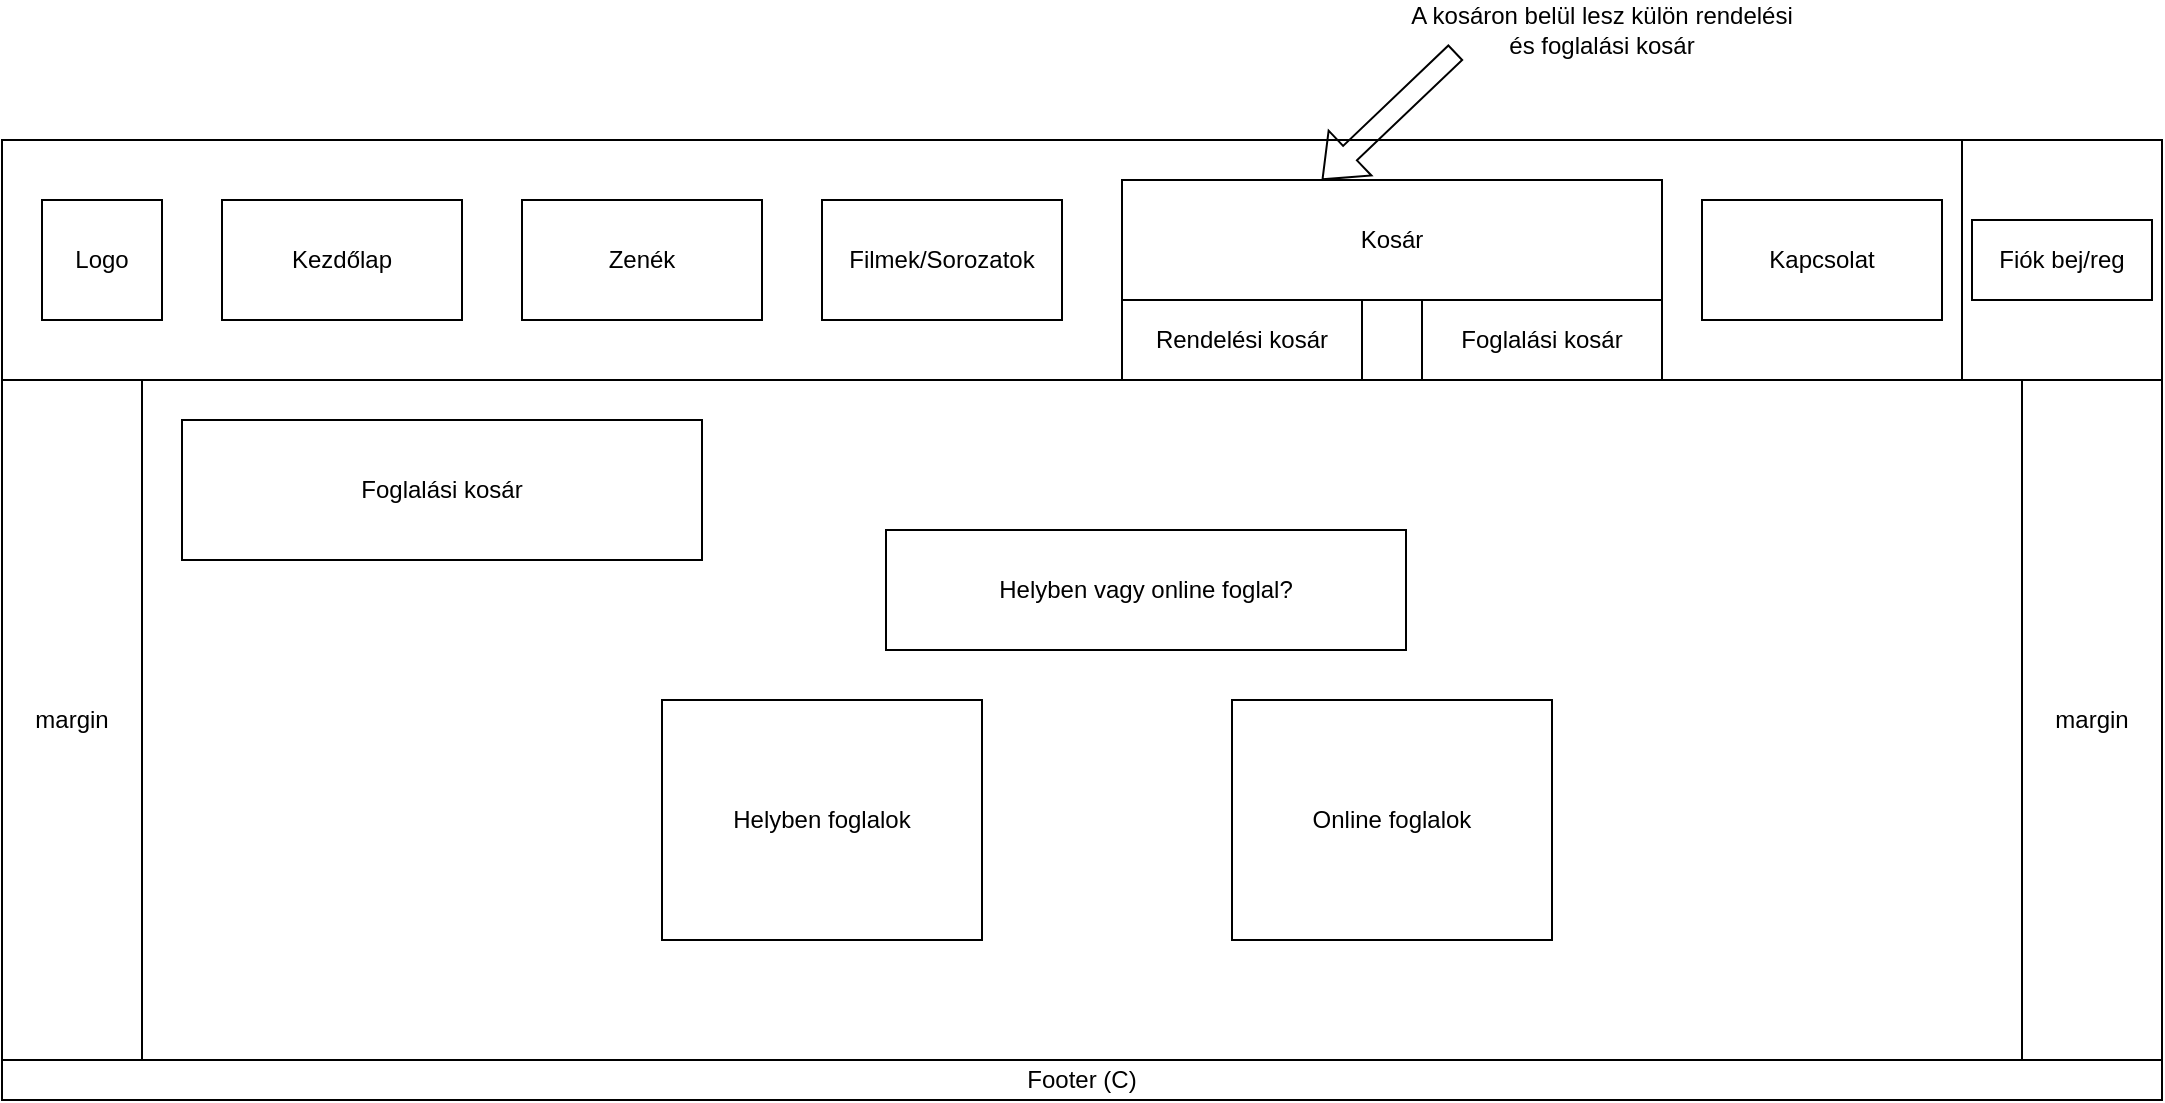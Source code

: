 <mxfile version="26.2.4">
  <diagram name="1 oldal" id="euny79m3AuYtXWsVl2eY">
    <mxGraphModel dx="-978" dy="791" grid="1" gridSize="10" guides="1" tooltips="1" connect="1" arrows="1" fold="1" page="1" pageScale="1" pageWidth="827" pageHeight="1169" math="0" shadow="0">
      <root>
        <mxCell id="0" />
        <mxCell id="1" parent="0" />
        <mxCell id="TfTc26DD_9MzS1HIC4UF-1" value="" style="rounded=0;whiteSpace=wrap;html=1;" vertex="1" parent="1">
          <mxGeometry x="3150" y="360" width="1080" height="480" as="geometry" />
        </mxCell>
        <mxCell id="TfTc26DD_9MzS1HIC4UF-2" value="" style="rounded=0;whiteSpace=wrap;html=1;" vertex="1" parent="1">
          <mxGeometry x="3150" y="360" width="1080" height="120" as="geometry" />
        </mxCell>
        <mxCell id="TfTc26DD_9MzS1HIC4UF-3" style="edgeStyle=orthogonalEdgeStyle;rounded=0;orthogonalLoop=1;jettySize=auto;html=1;exitX=0.5;exitY=0;exitDx=0;exitDy=0;" edge="1" parent="1" source="TfTc26DD_9MzS1HIC4UF-4">
          <mxGeometry relative="1" as="geometry">
            <mxPoint x="3690" y="820" as="targetPoint" />
          </mxGeometry>
        </mxCell>
        <mxCell id="TfTc26DD_9MzS1HIC4UF-4" value="" style="rounded=0;whiteSpace=wrap;html=1;" vertex="1" parent="1">
          <mxGeometry x="3150" y="820" width="1080" height="20" as="geometry" />
        </mxCell>
        <mxCell id="TfTc26DD_9MzS1HIC4UF-5" value="" style="rounded=0;whiteSpace=wrap;html=1;" vertex="1" parent="1">
          <mxGeometry x="4130" y="360" width="100" height="120" as="geometry" />
        </mxCell>
        <mxCell id="TfTc26DD_9MzS1HIC4UF-6" value="" style="rounded=0;whiteSpace=wrap;html=1;" vertex="1" parent="1">
          <mxGeometry x="3260" y="390" width="120" height="60" as="geometry" />
        </mxCell>
        <mxCell id="TfTc26DD_9MzS1HIC4UF-7" value="" style="rounded=0;whiteSpace=wrap;html=1;" vertex="1" parent="1">
          <mxGeometry x="3860" y="420" width="120" height="60" as="geometry" />
        </mxCell>
        <mxCell id="TfTc26DD_9MzS1HIC4UF-8" value="" style="rounded=0;whiteSpace=wrap;html=1;" vertex="1" parent="1">
          <mxGeometry x="3410" y="390" width="120" height="60" as="geometry" />
        </mxCell>
        <mxCell id="TfTc26DD_9MzS1HIC4UF-9" value="" style="rounded=0;whiteSpace=wrap;html=1;" vertex="1" parent="1">
          <mxGeometry x="3710" y="420" width="120" height="60" as="geometry" />
        </mxCell>
        <mxCell id="TfTc26DD_9MzS1HIC4UF-10" value="" style="rounded=0;whiteSpace=wrap;html=1;" vertex="1" parent="1">
          <mxGeometry x="3560" y="390" width="120" height="60" as="geometry" />
        </mxCell>
        <mxCell id="TfTc26DD_9MzS1HIC4UF-11" value="" style="rounded=0;whiteSpace=wrap;html=1;" vertex="1" parent="1">
          <mxGeometry x="3220" y="480" width="940" height="340" as="geometry" />
        </mxCell>
        <mxCell id="TfTc26DD_9MzS1HIC4UF-12" value="Kezdőlap" style="text;html=1;align=center;verticalAlign=middle;whiteSpace=wrap;rounded=0;" vertex="1" parent="1">
          <mxGeometry x="3260" y="390" width="120" height="60" as="geometry" />
        </mxCell>
        <mxCell id="TfTc26DD_9MzS1HIC4UF-13" value="" style="rounded=0;whiteSpace=wrap;html=1;" vertex="1" parent="1">
          <mxGeometry x="3170" y="390" width="60" height="60" as="geometry" />
        </mxCell>
        <mxCell id="TfTc26DD_9MzS1HIC4UF-14" value="&lt;div&gt;Logo&lt;/div&gt;" style="text;html=1;align=center;verticalAlign=middle;whiteSpace=wrap;rounded=0;" vertex="1" parent="1">
          <mxGeometry x="3170" y="390" width="60" height="60" as="geometry" />
        </mxCell>
        <mxCell id="TfTc26DD_9MzS1HIC4UF-15" value="Zenék" style="text;html=1;align=center;verticalAlign=middle;whiteSpace=wrap;rounded=0;" vertex="1" parent="1">
          <mxGeometry x="3410" y="390" width="120" height="60" as="geometry" />
        </mxCell>
        <mxCell id="TfTc26DD_9MzS1HIC4UF-16" value="Filmek/Sorozatok" style="text;html=1;align=center;verticalAlign=middle;whiteSpace=wrap;rounded=0;" vertex="1" parent="1">
          <mxGeometry x="3560" y="390" width="120" height="60" as="geometry" />
        </mxCell>
        <mxCell id="TfTc26DD_9MzS1HIC4UF-17" value="Rendelési kosár" style="text;html=1;align=center;verticalAlign=middle;whiteSpace=wrap;rounded=0;" vertex="1" parent="1">
          <mxGeometry x="3710" y="430" width="120" height="60" as="geometry" />
        </mxCell>
        <mxCell id="TfTc26DD_9MzS1HIC4UF-18" value="Footer (C)" style="text;html=1;align=center;verticalAlign=middle;whiteSpace=wrap;rounded=0;" vertex="1" parent="1">
          <mxGeometry x="3150" y="820" width="1080" height="20" as="geometry" />
        </mxCell>
        <mxCell id="TfTc26DD_9MzS1HIC4UF-19" value="margin" style="text;html=1;align=center;verticalAlign=middle;whiteSpace=wrap;rounded=0;" vertex="1" parent="1">
          <mxGeometry x="3150" y="480" width="70" height="340" as="geometry" />
        </mxCell>
        <mxCell id="TfTc26DD_9MzS1HIC4UF-20" value="margin" style="text;html=1;align=center;verticalAlign=middle;whiteSpace=wrap;rounded=0;" vertex="1" parent="1">
          <mxGeometry x="4160" y="480" width="70" height="340" as="geometry" />
        </mxCell>
        <mxCell id="TfTc26DD_9MzS1HIC4UF-21" value="Fiók bej/reg" style="rounded=0;whiteSpace=wrap;html=1;" vertex="1" parent="1">
          <mxGeometry x="4135" y="400" width="90" height="40" as="geometry" />
        </mxCell>
        <mxCell id="TfTc26DD_9MzS1HIC4UF-22" value="" style="rounded=0;whiteSpace=wrap;html=1;" vertex="1" parent="1">
          <mxGeometry x="4000" y="390" width="120" height="60" as="geometry" />
        </mxCell>
        <mxCell id="TfTc26DD_9MzS1HIC4UF-23" value="Kapcsolat" style="text;html=1;align=center;verticalAlign=middle;whiteSpace=wrap;rounded=0;" vertex="1" parent="1">
          <mxGeometry x="4000" y="390" width="120" height="60" as="geometry" />
        </mxCell>
        <mxCell id="TfTc26DD_9MzS1HIC4UF-24" value="Foglalási kosár" style="text;html=1;align=center;verticalAlign=middle;whiteSpace=wrap;rounded=0;" vertex="1" parent="1">
          <mxGeometry x="3860" y="430" width="120" height="60" as="geometry" />
        </mxCell>
        <mxCell id="TfTc26DD_9MzS1HIC4UF-25" value="Kosár" style="rounded=0;whiteSpace=wrap;html=1;" vertex="1" parent="1">
          <mxGeometry x="3710" y="380" width="270" height="60" as="geometry" />
        </mxCell>
        <mxCell id="TfTc26DD_9MzS1HIC4UF-26" value="A kosáron belül lesz külön rendelési és foglalási kosár" style="text;html=1;align=center;verticalAlign=middle;whiteSpace=wrap;rounded=0;" vertex="1" parent="1">
          <mxGeometry x="3850" y="290" width="200" height="30" as="geometry" />
        </mxCell>
        <mxCell id="TfTc26DD_9MzS1HIC4UF-27" value="" style="endArrow=classic;html=1;rounded=0;entryX=0.37;entryY=0;entryDx=0;entryDy=0;shape=flexArrow;entryPerimeter=0;exitX=0.135;exitY=0.867;exitDx=0;exitDy=0;exitPerimeter=0;" edge="1" parent="1" source="TfTc26DD_9MzS1HIC4UF-26" target="TfTc26DD_9MzS1HIC4UF-25">
          <mxGeometry width="50" height="50" relative="1" as="geometry">
            <mxPoint x="3730" y="340" as="sourcePoint" />
            <mxPoint x="3610" y="420" as="targetPoint" />
          </mxGeometry>
        </mxCell>
        <mxCell id="TfTc26DD_9MzS1HIC4UF-31" value="Foglalási kosár" style="rounded=0;whiteSpace=wrap;html=1;" vertex="1" parent="1">
          <mxGeometry x="3240" y="500" width="260" height="70" as="geometry" />
        </mxCell>
        <mxCell id="TfTc26DD_9MzS1HIC4UF-32" value="Helyben vagy online foglal?" style="rounded=0;whiteSpace=wrap;html=1;" vertex="1" parent="1">
          <mxGeometry x="3592" y="555" width="260" height="60" as="geometry" />
        </mxCell>
        <mxCell id="TfTc26DD_9MzS1HIC4UF-33" value="Helyben foglalok" style="rounded=0;whiteSpace=wrap;html=1;" vertex="1" parent="1">
          <mxGeometry x="3480" y="640" width="160" height="120" as="geometry" />
        </mxCell>
        <mxCell id="TfTc26DD_9MzS1HIC4UF-34" value="Online foglalok" style="rounded=0;whiteSpace=wrap;html=1;" vertex="1" parent="1">
          <mxGeometry x="3765" y="640" width="160" height="120" as="geometry" />
        </mxCell>
      </root>
    </mxGraphModel>
  </diagram>
</mxfile>
